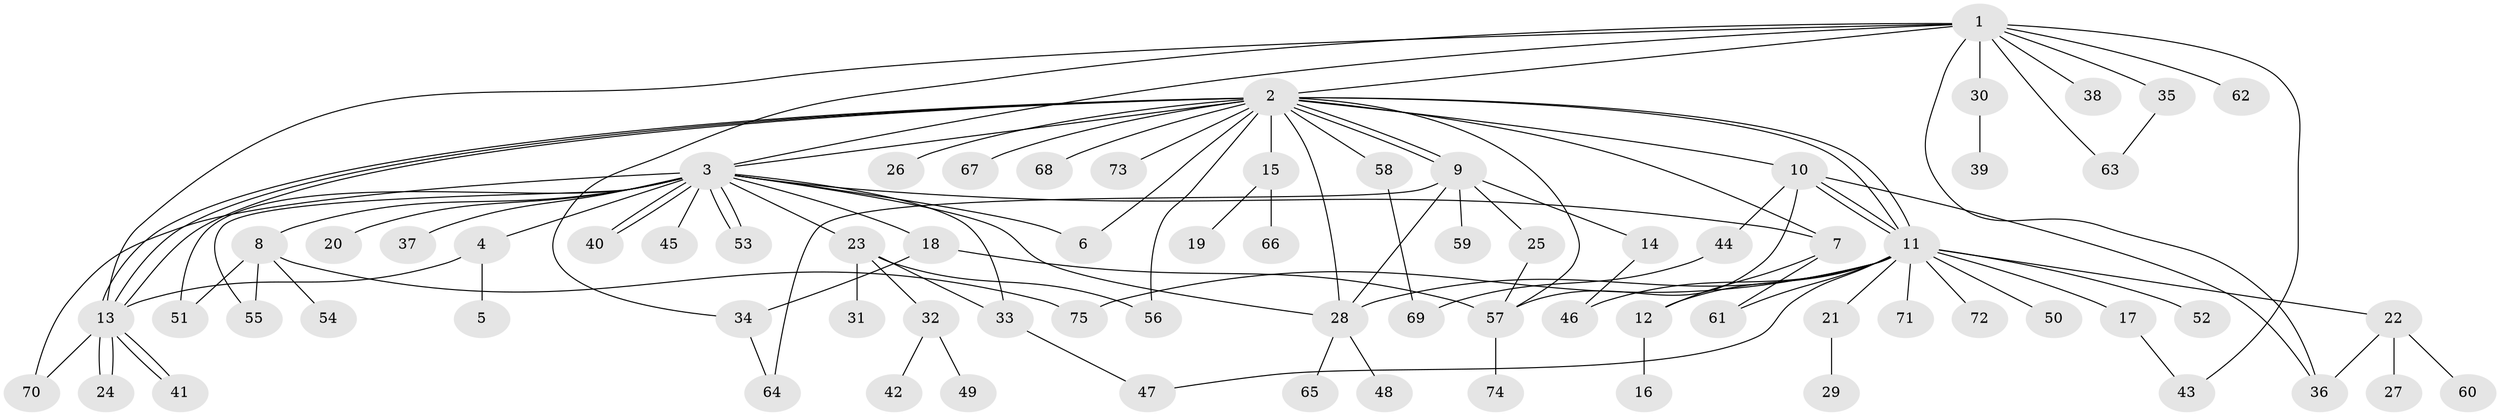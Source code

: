 // Generated by graph-tools (version 1.1) at 2025/35/03/09/25 02:35:38]
// undirected, 75 vertices, 112 edges
graph export_dot {
graph [start="1"]
  node [color=gray90,style=filled];
  1;
  2;
  3;
  4;
  5;
  6;
  7;
  8;
  9;
  10;
  11;
  12;
  13;
  14;
  15;
  16;
  17;
  18;
  19;
  20;
  21;
  22;
  23;
  24;
  25;
  26;
  27;
  28;
  29;
  30;
  31;
  32;
  33;
  34;
  35;
  36;
  37;
  38;
  39;
  40;
  41;
  42;
  43;
  44;
  45;
  46;
  47;
  48;
  49;
  50;
  51;
  52;
  53;
  54;
  55;
  56;
  57;
  58;
  59;
  60;
  61;
  62;
  63;
  64;
  65;
  66;
  67;
  68;
  69;
  70;
  71;
  72;
  73;
  74;
  75;
  1 -- 2;
  1 -- 3;
  1 -- 13;
  1 -- 30;
  1 -- 34;
  1 -- 35;
  1 -- 36;
  1 -- 38;
  1 -- 43;
  1 -- 62;
  1 -- 63;
  2 -- 3;
  2 -- 6;
  2 -- 7;
  2 -- 9;
  2 -- 9;
  2 -- 10;
  2 -- 11;
  2 -- 11;
  2 -- 13;
  2 -- 13;
  2 -- 13;
  2 -- 15;
  2 -- 26;
  2 -- 28;
  2 -- 56;
  2 -- 57;
  2 -- 58;
  2 -- 67;
  2 -- 68;
  2 -- 73;
  3 -- 4;
  3 -- 6;
  3 -- 7;
  3 -- 8;
  3 -- 18;
  3 -- 20;
  3 -- 23;
  3 -- 28;
  3 -- 33;
  3 -- 37;
  3 -- 40;
  3 -- 40;
  3 -- 45;
  3 -- 51;
  3 -- 53;
  3 -- 53;
  3 -- 55;
  3 -- 70;
  4 -- 5;
  4 -- 13;
  7 -- 12;
  7 -- 61;
  8 -- 51;
  8 -- 54;
  8 -- 55;
  8 -- 75;
  9 -- 14;
  9 -- 25;
  9 -- 28;
  9 -- 59;
  9 -- 64;
  10 -- 11;
  10 -- 11;
  10 -- 36;
  10 -- 44;
  10 -- 57;
  11 -- 12;
  11 -- 17;
  11 -- 21;
  11 -- 22;
  11 -- 28;
  11 -- 46;
  11 -- 47;
  11 -- 50;
  11 -- 52;
  11 -- 61;
  11 -- 71;
  11 -- 72;
  11 -- 75;
  12 -- 16;
  13 -- 24;
  13 -- 24;
  13 -- 41;
  13 -- 41;
  13 -- 70;
  14 -- 46;
  15 -- 19;
  15 -- 66;
  17 -- 43;
  18 -- 34;
  18 -- 57;
  21 -- 29;
  22 -- 27;
  22 -- 36;
  22 -- 60;
  23 -- 31;
  23 -- 32;
  23 -- 33;
  23 -- 56;
  25 -- 57;
  28 -- 48;
  28 -- 65;
  30 -- 39;
  32 -- 42;
  32 -- 49;
  33 -- 47;
  34 -- 64;
  35 -- 63;
  44 -- 69;
  57 -- 74;
  58 -- 69;
}
